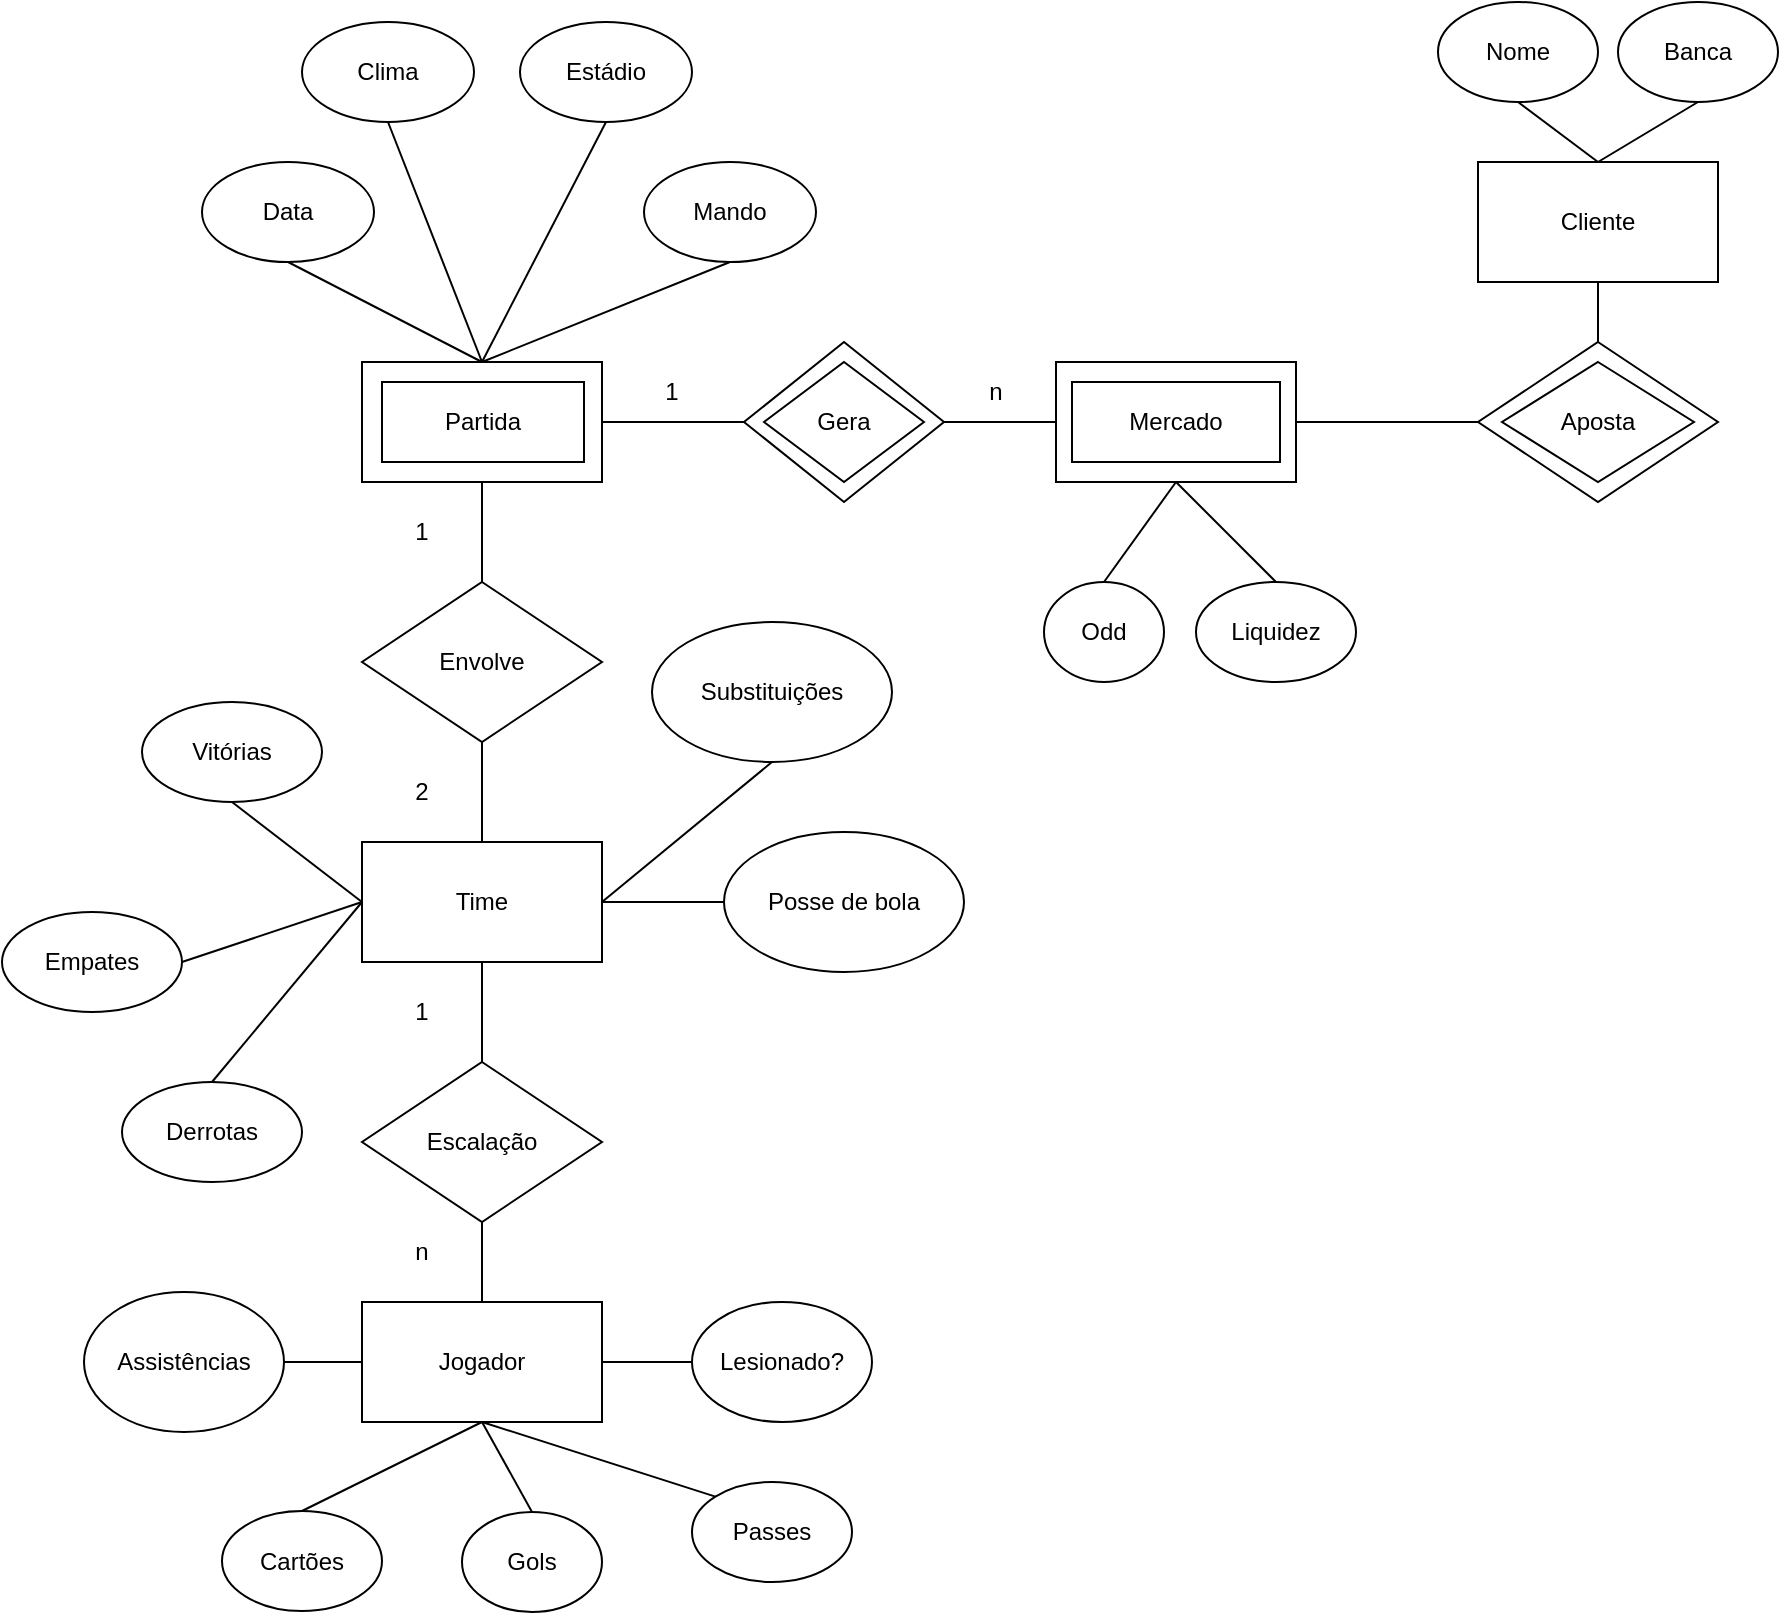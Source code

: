 <mxfile version="26.1.1">
  <diagram name="Página-1" id="2z02JObGARmCuzBnjpS_">
    <mxGraphModel dx="1615" dy="857" grid="1" gridSize="10" guides="1" tooltips="1" connect="1" arrows="1" fold="1" page="1" pageScale="1" pageWidth="827" pageHeight="1169" math="0" shadow="0">
      <root>
        <mxCell id="0" />
        <mxCell id="1" parent="0" />
        <mxCell id="rwZrK6L8QeqbqPTAPKLN-2" value="Mercado" style="rounded=0;whiteSpace=wrap;html=1;" vertex="1" parent="1">
          <mxGeometry x="636" y="230" width="120" height="60" as="geometry" />
        </mxCell>
        <mxCell id="rwZrK6L8QeqbqPTAPKLN-3" value="Partida" style="rounded=0;whiteSpace=wrap;html=1;" vertex="1" parent="1">
          <mxGeometry x="289" y="230" width="120" height="60" as="geometry" />
        </mxCell>
        <mxCell id="rwZrK6L8QeqbqPTAPKLN-4" value="Time" style="rounded=0;whiteSpace=wrap;html=1;" vertex="1" parent="1">
          <mxGeometry x="289" y="470" width="120" height="60" as="geometry" />
        </mxCell>
        <mxCell id="rwZrK6L8QeqbqPTAPKLN-5" value="Jogador" style="rounded=0;whiteSpace=wrap;html=1;" vertex="1" parent="1">
          <mxGeometry x="289" y="700" width="120" height="60" as="geometry" />
        </mxCell>
        <mxCell id="rwZrK6L8QeqbqPTAPKLN-6" value="Cliente" style="rounded=0;whiteSpace=wrap;html=1;" vertex="1" parent="1">
          <mxGeometry x="847" y="130" width="120" height="60" as="geometry" />
        </mxCell>
        <mxCell id="rwZrK6L8QeqbqPTAPKLN-7" value="Escalação" style="rhombus;whiteSpace=wrap;html=1;" vertex="1" parent="1">
          <mxGeometry x="289" y="580" width="120" height="80" as="geometry" />
        </mxCell>
        <mxCell id="rwZrK6L8QeqbqPTAPKLN-8" value="Aposta" style="rhombus;whiteSpace=wrap;html=1;" vertex="1" parent="1">
          <mxGeometry x="847" y="220" width="120" height="80" as="geometry" />
        </mxCell>
        <mxCell id="rwZrK6L8QeqbqPTAPKLN-9" value="" style="endArrow=none;html=1;rounded=0;entryX=0.5;entryY=1;entryDx=0;entryDy=0;exitX=0.5;exitY=0;exitDx=0;exitDy=0;" edge="1" parent="1" source="rwZrK6L8QeqbqPTAPKLN-8" target="rwZrK6L8QeqbqPTAPKLN-6">
          <mxGeometry width="50" height="50" relative="1" as="geometry">
            <mxPoint x="907" y="220" as="sourcePoint" />
            <mxPoint x="897" y="200" as="targetPoint" />
          </mxGeometry>
        </mxCell>
        <mxCell id="rwZrK6L8QeqbqPTAPKLN-10" value="" style="endArrow=none;html=1;rounded=0;entryX=0;entryY=0.5;entryDx=0;entryDy=0;exitX=1;exitY=0.5;exitDx=0;exitDy=0;" edge="1" parent="1" source="rwZrK6L8QeqbqPTAPKLN-2" target="rwZrK6L8QeqbqPTAPKLN-8">
          <mxGeometry width="50" height="50" relative="1" as="geometry">
            <mxPoint x="675" y="350" as="sourcePoint" />
            <mxPoint x="725" y="300" as="targetPoint" />
          </mxGeometry>
        </mxCell>
        <mxCell id="rwZrK6L8QeqbqPTAPKLN-11" value="" style="endArrow=none;html=1;rounded=0;entryX=0.5;entryY=1;entryDx=0;entryDy=0;exitX=0.5;exitY=0;exitDx=0;exitDy=0;" edge="1" parent="1" source="rwZrK6L8QeqbqPTAPKLN-4" target="rwZrK6L8QeqbqPTAPKLN-54">
          <mxGeometry width="50" height="50" relative="1" as="geometry">
            <mxPoint x="479" y="600" as="sourcePoint" />
            <mxPoint x="349" y="440" as="targetPoint" />
          </mxGeometry>
        </mxCell>
        <mxCell id="rwZrK6L8QeqbqPTAPKLN-13" value="" style="endArrow=none;html=1;rounded=0;entryX=0.5;entryY=1;entryDx=0;entryDy=0;exitX=0.5;exitY=0;exitDx=0;exitDy=0;" edge="1" parent="1" source="rwZrK6L8QeqbqPTAPKLN-7" target="rwZrK6L8QeqbqPTAPKLN-4">
          <mxGeometry width="50" height="50" relative="1" as="geometry">
            <mxPoint x="559" y="590" as="sourcePoint" />
            <mxPoint x="609" y="540" as="targetPoint" />
          </mxGeometry>
        </mxCell>
        <mxCell id="rwZrK6L8QeqbqPTAPKLN-14" value="" style="endArrow=none;html=1;rounded=0;entryX=0.5;entryY=1;entryDx=0;entryDy=0;exitX=0.5;exitY=0;exitDx=0;exitDy=0;" edge="1" parent="1" source="rwZrK6L8QeqbqPTAPKLN-5" target="rwZrK6L8QeqbqPTAPKLN-7">
          <mxGeometry width="50" height="50" relative="1" as="geometry">
            <mxPoint x="559" y="590" as="sourcePoint" />
            <mxPoint x="353" y="653" as="targetPoint" />
          </mxGeometry>
        </mxCell>
        <mxCell id="rwZrK6L8QeqbqPTAPKLN-15" value="Odd" style="ellipse;whiteSpace=wrap;html=1;" vertex="1" parent="1">
          <mxGeometry x="630" y="340" width="60" height="50" as="geometry" />
        </mxCell>
        <mxCell id="rwZrK6L8QeqbqPTAPKLN-16" value="Liquidez" style="ellipse;whiteSpace=wrap;html=1;" vertex="1" parent="1">
          <mxGeometry x="706" y="340" width="80" height="50" as="geometry" />
        </mxCell>
        <mxCell id="rwZrK6L8QeqbqPTAPKLN-17" value="" style="endArrow=none;html=1;rounded=0;entryX=0.5;entryY=1;entryDx=0;entryDy=0;exitX=0.5;exitY=0;exitDx=0;exitDy=0;" edge="1" parent="1" source="rwZrK6L8QeqbqPTAPKLN-15" target="rwZrK6L8QeqbqPTAPKLN-2">
          <mxGeometry width="50" height="50" relative="1" as="geometry">
            <mxPoint x="666" y="350" as="sourcePoint" />
            <mxPoint x="716" y="300" as="targetPoint" />
          </mxGeometry>
        </mxCell>
        <mxCell id="rwZrK6L8QeqbqPTAPKLN-18" value="" style="endArrow=none;html=1;rounded=0;entryX=0.5;entryY=1;entryDx=0;entryDy=0;exitX=0.5;exitY=0;exitDx=0;exitDy=0;" edge="1" parent="1" source="rwZrK6L8QeqbqPTAPKLN-16" target="rwZrK6L8QeqbqPTAPKLN-2">
          <mxGeometry width="50" height="50" relative="1" as="geometry">
            <mxPoint x="666" y="350" as="sourcePoint" />
            <mxPoint x="716" y="300" as="targetPoint" />
          </mxGeometry>
        </mxCell>
        <mxCell id="rwZrK6L8QeqbqPTAPKLN-20" value="Cartões" style="ellipse;whiteSpace=wrap;html=1;" vertex="1" parent="1">
          <mxGeometry x="219" y="804.5" width="80" height="50" as="geometry" />
        </mxCell>
        <mxCell id="rwZrK6L8QeqbqPTAPKLN-21" value="Gols" style="ellipse;whiteSpace=wrap;html=1;" vertex="1" parent="1">
          <mxGeometry x="339" y="805" width="70" height="50" as="geometry" />
        </mxCell>
        <mxCell id="rwZrK6L8QeqbqPTAPKLN-22" value="Passes" style="ellipse;whiteSpace=wrap;html=1;" vertex="1" parent="1">
          <mxGeometry x="454" y="790" width="80" height="50" as="geometry" />
        </mxCell>
        <mxCell id="rwZrK6L8QeqbqPTAPKLN-23" value="Lesionado?" style="ellipse;whiteSpace=wrap;html=1;" vertex="1" parent="1">
          <mxGeometry x="454" y="700" width="90" height="60" as="geometry" />
        </mxCell>
        <mxCell id="rwZrK6L8QeqbqPTAPKLN-24" value="" style="endArrow=none;html=1;rounded=0;entryX=0.5;entryY=1;entryDx=0;entryDy=0;exitX=0.5;exitY=0;exitDx=0;exitDy=0;" edge="1" parent="1" source="rwZrK6L8QeqbqPTAPKLN-21" target="rwZrK6L8QeqbqPTAPKLN-5">
          <mxGeometry width="50" height="50" relative="1" as="geometry">
            <mxPoint x="559" y="890" as="sourcePoint" />
            <mxPoint x="609" y="840" as="targetPoint" />
          </mxGeometry>
        </mxCell>
        <mxCell id="rwZrK6L8QeqbqPTAPKLN-25" value="" style="endArrow=none;html=1;rounded=0;entryX=0.5;entryY=1;entryDx=0;entryDy=0;exitX=0.5;exitY=0;exitDx=0;exitDy=0;" edge="1" parent="1" source="rwZrK6L8QeqbqPTAPKLN-20" target="rwZrK6L8QeqbqPTAPKLN-5">
          <mxGeometry width="50" height="50" relative="1" as="geometry">
            <mxPoint x="559" y="890" as="sourcePoint" />
            <mxPoint x="609" y="840" as="targetPoint" />
          </mxGeometry>
        </mxCell>
        <mxCell id="rwZrK6L8QeqbqPTAPKLN-26" value="" style="endArrow=none;html=1;rounded=0;entryX=0;entryY=0.5;entryDx=0;entryDy=0;exitX=1;exitY=0.5;exitDx=0;exitDy=0;" edge="1" parent="1" source="rwZrK6L8QeqbqPTAPKLN-5" target="rwZrK6L8QeqbqPTAPKLN-23">
          <mxGeometry width="50" height="50" relative="1" as="geometry">
            <mxPoint x="559" y="890" as="sourcePoint" />
            <mxPoint x="609" y="840" as="targetPoint" />
          </mxGeometry>
        </mxCell>
        <mxCell id="rwZrK6L8QeqbqPTAPKLN-27" value="" style="endArrow=none;html=1;rounded=0;entryX=0.5;entryY=1;entryDx=0;entryDy=0;exitX=0;exitY=0;exitDx=0;exitDy=0;" edge="1" parent="1" source="rwZrK6L8QeqbqPTAPKLN-22" target="rwZrK6L8QeqbqPTAPKLN-5">
          <mxGeometry width="50" height="50" relative="1" as="geometry">
            <mxPoint x="559" y="890" as="sourcePoint" />
            <mxPoint x="609" y="840" as="targetPoint" />
          </mxGeometry>
        </mxCell>
        <mxCell id="rwZrK6L8QeqbqPTAPKLN-28" value="Nome" style="ellipse;whiteSpace=wrap;html=1;" vertex="1" parent="1">
          <mxGeometry x="827" y="50" width="80" height="50" as="geometry" />
        </mxCell>
        <mxCell id="rwZrK6L8QeqbqPTAPKLN-29" value="Banca" style="ellipse;whiteSpace=wrap;html=1;" vertex="1" parent="1">
          <mxGeometry x="917" y="50" width="80" height="50" as="geometry" />
        </mxCell>
        <mxCell id="rwZrK6L8QeqbqPTAPKLN-30" value="" style="endArrow=none;html=1;rounded=0;entryX=0.5;entryY=1;entryDx=0;entryDy=0;exitX=0.5;exitY=0;exitDx=0;exitDy=0;" edge="1" parent="1" source="rwZrK6L8QeqbqPTAPKLN-6" target="rwZrK6L8QeqbqPTAPKLN-28">
          <mxGeometry width="50" height="50" relative="1" as="geometry">
            <mxPoint x="677" y="350" as="sourcePoint" />
            <mxPoint x="727" y="300" as="targetPoint" />
          </mxGeometry>
        </mxCell>
        <mxCell id="rwZrK6L8QeqbqPTAPKLN-31" value="" style="endArrow=none;html=1;rounded=0;entryX=0.5;entryY=1;entryDx=0;entryDy=0;exitX=0.5;exitY=0;exitDx=0;exitDy=0;" edge="1" parent="1" source="rwZrK6L8QeqbqPTAPKLN-6" target="rwZrK6L8QeqbqPTAPKLN-29">
          <mxGeometry width="50" height="50" relative="1" as="geometry">
            <mxPoint x="677" y="350" as="sourcePoint" />
            <mxPoint x="727" y="300" as="targetPoint" />
          </mxGeometry>
        </mxCell>
        <mxCell id="rwZrK6L8QeqbqPTAPKLN-32" value="Vitórias" style="ellipse;whiteSpace=wrap;html=1;" vertex="1" parent="1">
          <mxGeometry x="179" y="400" width="90" height="50" as="geometry" />
        </mxCell>
        <mxCell id="rwZrK6L8QeqbqPTAPKLN-33" value="Empates" style="ellipse;whiteSpace=wrap;html=1;" vertex="1" parent="1">
          <mxGeometry x="109" y="505" width="90" height="50" as="geometry" />
        </mxCell>
        <mxCell id="rwZrK6L8QeqbqPTAPKLN-34" value="Derrotas" style="ellipse;whiteSpace=wrap;html=1;" vertex="1" parent="1">
          <mxGeometry x="169" y="590" width="90" height="50" as="geometry" />
        </mxCell>
        <mxCell id="rwZrK6L8QeqbqPTAPKLN-35" value="" style="endArrow=none;html=1;rounded=0;entryX=0;entryY=0.5;entryDx=0;entryDy=0;exitX=1;exitY=0.5;exitDx=0;exitDy=0;" edge="1" parent="1" source="rwZrK6L8QeqbqPTAPKLN-33" target="rwZrK6L8QeqbqPTAPKLN-4">
          <mxGeometry width="50" height="50" relative="1" as="geometry">
            <mxPoint x="559" y="620" as="sourcePoint" />
            <mxPoint x="609" y="570" as="targetPoint" />
          </mxGeometry>
        </mxCell>
        <mxCell id="rwZrK6L8QeqbqPTAPKLN-36" value="" style="endArrow=none;html=1;rounded=0;entryX=0.5;entryY=1;entryDx=0;entryDy=0;exitX=0;exitY=0.5;exitDx=0;exitDy=0;" edge="1" parent="1" source="rwZrK6L8QeqbqPTAPKLN-4" target="rwZrK6L8QeqbqPTAPKLN-32">
          <mxGeometry width="50" height="50" relative="1" as="geometry">
            <mxPoint x="559" y="590" as="sourcePoint" />
            <mxPoint x="609" y="540" as="targetPoint" />
          </mxGeometry>
        </mxCell>
        <mxCell id="rwZrK6L8QeqbqPTAPKLN-37" value="" style="endArrow=none;html=1;rounded=0;entryX=0;entryY=0.5;entryDx=0;entryDy=0;exitX=0.5;exitY=0;exitDx=0;exitDy=0;" edge="1" parent="1" source="rwZrK6L8QeqbqPTAPKLN-34" target="rwZrK6L8QeqbqPTAPKLN-4">
          <mxGeometry width="50" height="50" relative="1" as="geometry">
            <mxPoint x="234.0" y="590" as="sourcePoint" />
            <mxPoint x="609" y="570" as="targetPoint" />
          </mxGeometry>
        </mxCell>
        <mxCell id="rwZrK6L8QeqbqPTAPKLN-38" value="Data" style="ellipse;whiteSpace=wrap;html=1;" vertex="1" parent="1">
          <mxGeometry x="209" y="130" width="86" height="50" as="geometry" />
        </mxCell>
        <mxCell id="rwZrK6L8QeqbqPTAPKLN-39" value="Estádio" style="ellipse;whiteSpace=wrap;html=1;" vertex="1" parent="1">
          <mxGeometry x="368" y="60" width="86" height="50" as="geometry" />
        </mxCell>
        <mxCell id="rwZrK6L8QeqbqPTAPKLN-40" value="Mando" style="ellipse;whiteSpace=wrap;html=1;" vertex="1" parent="1">
          <mxGeometry x="430" y="130" width="86" height="50" as="geometry" />
        </mxCell>
        <mxCell id="rwZrK6L8QeqbqPTAPKLN-41" value="Clima" style="ellipse;whiteSpace=wrap;html=1;" vertex="1" parent="1">
          <mxGeometry x="259" y="60" width="86" height="50" as="geometry" />
        </mxCell>
        <mxCell id="rwZrK6L8QeqbqPTAPKLN-42" value="" style="endArrow=none;html=1;rounded=0;entryX=0.5;entryY=1;entryDx=0;entryDy=0;exitX=0.5;exitY=0;exitDx=0;exitDy=0;" edge="1" parent="1" source="rwZrK6L8QeqbqPTAPKLN-3" target="rwZrK6L8QeqbqPTAPKLN-40">
          <mxGeometry width="50" height="50" relative="1" as="geometry">
            <mxPoint x="479" y="240" as="sourcePoint" />
            <mxPoint x="529" y="190" as="targetPoint" />
          </mxGeometry>
        </mxCell>
        <mxCell id="rwZrK6L8QeqbqPTAPKLN-43" value="" style="endArrow=none;html=1;rounded=0;entryX=0.5;entryY=1;entryDx=0;entryDy=0;exitX=0.5;exitY=0;exitDx=0;exitDy=0;" edge="1" parent="1" source="rwZrK6L8QeqbqPTAPKLN-3" target="rwZrK6L8QeqbqPTAPKLN-38">
          <mxGeometry width="50" height="50" relative="1" as="geometry">
            <mxPoint x="479" y="240" as="sourcePoint" />
            <mxPoint x="529" y="190" as="targetPoint" />
          </mxGeometry>
        </mxCell>
        <mxCell id="rwZrK6L8QeqbqPTAPKLN-44" value="" style="endArrow=none;html=1;rounded=0;entryX=0.5;entryY=1;entryDx=0;entryDy=0;exitX=0.5;exitY=0;exitDx=0;exitDy=0;" edge="1" parent="1" source="rwZrK6L8QeqbqPTAPKLN-3" target="rwZrK6L8QeqbqPTAPKLN-39">
          <mxGeometry width="50" height="50" relative="1" as="geometry">
            <mxPoint x="479" y="240" as="sourcePoint" />
            <mxPoint x="529" y="190" as="targetPoint" />
          </mxGeometry>
        </mxCell>
        <mxCell id="rwZrK6L8QeqbqPTAPKLN-45" value="" style="endArrow=none;html=1;rounded=0;entryX=0.5;entryY=1;entryDx=0;entryDy=0;exitX=0.5;exitY=0;exitDx=0;exitDy=0;" edge="1" parent="1" source="rwZrK6L8QeqbqPTAPKLN-3" target="rwZrK6L8QeqbqPTAPKLN-41">
          <mxGeometry width="50" height="50" relative="1" as="geometry">
            <mxPoint x="479" y="240" as="sourcePoint" />
            <mxPoint x="529" y="190" as="targetPoint" />
          </mxGeometry>
        </mxCell>
        <mxCell id="rwZrK6L8QeqbqPTAPKLN-46" value="Gera" style="rhombus;whiteSpace=wrap;html=1;" vertex="1" parent="1">
          <mxGeometry x="480" y="220" width="100" height="80" as="geometry" />
        </mxCell>
        <mxCell id="rwZrK6L8QeqbqPTAPKLN-48" value="" style="endArrow=none;html=1;rounded=0;entryX=0;entryY=0.5;entryDx=0;entryDy=0;exitX=1;exitY=0.5;exitDx=0;exitDy=0;" edge="1" parent="1" source="rwZrK6L8QeqbqPTAPKLN-46" target="rwZrK6L8QeqbqPTAPKLN-2">
          <mxGeometry width="50" height="50" relative="1" as="geometry">
            <mxPoint x="381" y="395" as="sourcePoint" />
            <mxPoint x="431" y="345" as="targetPoint" />
          </mxGeometry>
        </mxCell>
        <mxCell id="rwZrK6L8QeqbqPTAPKLN-49" value="" style="endArrow=none;html=1;rounded=0;entryX=0;entryY=0.5;entryDx=0;entryDy=0;exitX=1;exitY=0.5;exitDx=0;exitDy=0;" edge="1" parent="1" source="rwZrK6L8QeqbqPTAPKLN-3" target="rwZrK6L8QeqbqPTAPKLN-46">
          <mxGeometry width="50" height="50" relative="1" as="geometry">
            <mxPoint x="400" y="390" as="sourcePoint" />
            <mxPoint x="450" y="340" as="targetPoint" />
          </mxGeometry>
        </mxCell>
        <mxCell id="rwZrK6L8QeqbqPTAPKLN-50" value="1" style="text;html=1;align=center;verticalAlign=middle;whiteSpace=wrap;rounded=0;" vertex="1" parent="1">
          <mxGeometry x="414" y="230" width="60" height="30" as="geometry" />
        </mxCell>
        <mxCell id="rwZrK6L8QeqbqPTAPKLN-51" value="n" style="text;html=1;align=center;verticalAlign=middle;whiteSpace=wrap;rounded=0;" vertex="1" parent="1">
          <mxGeometry x="576" y="230" width="60" height="30" as="geometry" />
        </mxCell>
        <mxCell id="rwZrK6L8QeqbqPTAPKLN-52" value="1" style="text;html=1;align=center;verticalAlign=middle;whiteSpace=wrap;rounded=0;" vertex="1" parent="1">
          <mxGeometry x="289" y="540" width="60" height="30" as="geometry" />
        </mxCell>
        <mxCell id="rwZrK6L8QeqbqPTAPKLN-53" value="n" style="text;html=1;align=center;verticalAlign=middle;whiteSpace=wrap;rounded=0;" vertex="1" parent="1">
          <mxGeometry x="289" y="660" width="60" height="30" as="geometry" />
        </mxCell>
        <mxCell id="rwZrK6L8QeqbqPTAPKLN-54" value="Envolve" style="rhombus;whiteSpace=wrap;html=1;" vertex="1" parent="1">
          <mxGeometry x="289" y="340" width="120" height="80" as="geometry" />
        </mxCell>
        <mxCell id="rwZrK6L8QeqbqPTAPKLN-55" value="" style="endArrow=none;html=1;rounded=0;entryX=0.5;entryY=1;entryDx=0;entryDy=0;exitX=0.5;exitY=0;exitDx=0;exitDy=0;" edge="1" parent="1" source="rwZrK6L8QeqbqPTAPKLN-54" target="rwZrK6L8QeqbqPTAPKLN-3">
          <mxGeometry width="50" height="50" relative="1" as="geometry">
            <mxPoint x="380" y="430" as="sourcePoint" />
            <mxPoint x="430" y="380" as="targetPoint" />
          </mxGeometry>
        </mxCell>
        <mxCell id="rwZrK6L8QeqbqPTAPKLN-57" value="1" style="text;html=1;align=center;verticalAlign=middle;whiteSpace=wrap;rounded=0;" vertex="1" parent="1">
          <mxGeometry x="289" y="300" width="60" height="30" as="geometry" />
        </mxCell>
        <mxCell id="rwZrK6L8QeqbqPTAPKLN-58" value="2" style="text;html=1;align=center;verticalAlign=middle;whiteSpace=wrap;rounded=0;" vertex="1" parent="1">
          <mxGeometry x="289" y="430" width="60" height="30" as="geometry" />
        </mxCell>
        <mxCell id="rwZrK6L8QeqbqPTAPKLN-60" value="Posse de bola" style="ellipse;whiteSpace=wrap;html=1;" vertex="1" parent="1">
          <mxGeometry x="470" y="465" width="120" height="70" as="geometry" />
        </mxCell>
        <mxCell id="rwZrK6L8QeqbqPTAPKLN-62" value="" style="endArrow=none;html=1;rounded=0;entryX=0;entryY=0.5;entryDx=0;entryDy=0;exitX=1;exitY=0.5;exitDx=0;exitDy=0;" edge="1" parent="1" source="rwZrK6L8QeqbqPTAPKLN-4" target="rwZrK6L8QeqbqPTAPKLN-60">
          <mxGeometry width="50" height="50" relative="1" as="geometry">
            <mxPoint x="690" y="570" as="sourcePoint" />
            <mxPoint x="740" y="520" as="targetPoint" />
          </mxGeometry>
        </mxCell>
        <mxCell id="rwZrK6L8QeqbqPTAPKLN-63" value="Assistências" style="ellipse;whiteSpace=wrap;html=1;" vertex="1" parent="1">
          <mxGeometry x="150" y="695" width="100" height="70" as="geometry" />
        </mxCell>
        <mxCell id="rwZrK6L8QeqbqPTAPKLN-64" value="" style="endArrow=none;html=1;rounded=0;entryX=0;entryY=0.5;entryDx=0;entryDy=0;exitX=1;exitY=0.5;exitDx=0;exitDy=0;" edge="1" parent="1" source="rwZrK6L8QeqbqPTAPKLN-63" target="rwZrK6L8QeqbqPTAPKLN-5">
          <mxGeometry width="50" height="50" relative="1" as="geometry">
            <mxPoint x="690" y="570" as="sourcePoint" />
            <mxPoint x="740" y="520" as="targetPoint" />
          </mxGeometry>
        </mxCell>
        <mxCell id="rwZrK6L8QeqbqPTAPKLN-65" value="Substituições" style="ellipse;whiteSpace=wrap;html=1;" vertex="1" parent="1">
          <mxGeometry x="434" y="360" width="120" height="70" as="geometry" />
        </mxCell>
        <mxCell id="rwZrK6L8QeqbqPTAPKLN-66" value="" style="endArrow=none;html=1;rounded=0;entryX=0.5;entryY=1;entryDx=0;entryDy=0;exitX=1;exitY=0.5;exitDx=0;exitDy=0;" edge="1" parent="1" source="rwZrK6L8QeqbqPTAPKLN-4" target="rwZrK6L8QeqbqPTAPKLN-65">
          <mxGeometry width="50" height="50" relative="1" as="geometry">
            <mxPoint x="690" y="570" as="sourcePoint" />
            <mxPoint x="740" y="520" as="targetPoint" />
          </mxGeometry>
        </mxCell>
        <mxCell id="rwZrK6L8QeqbqPTAPKLN-68" value="Partida" style="rounded=0;whiteSpace=wrap;html=1;" vertex="1" parent="1">
          <mxGeometry x="299" y="240" width="101" height="40" as="geometry" />
        </mxCell>
        <mxCell id="rwZrK6L8QeqbqPTAPKLN-70" value="Mercado" style="rounded=0;whiteSpace=wrap;html=1;" vertex="1" parent="1">
          <mxGeometry x="644" y="240" width="104" height="40" as="geometry" />
        </mxCell>
        <mxCell id="rwZrK6L8QeqbqPTAPKLN-72" value="Aposta" style="rhombus;whiteSpace=wrap;html=1;" vertex="1" parent="1">
          <mxGeometry x="859" y="230" width="96" height="60" as="geometry" />
        </mxCell>
        <mxCell id="rwZrK6L8QeqbqPTAPKLN-73" value="Gera" style="rhombus;whiteSpace=wrap;html=1;" vertex="1" parent="1">
          <mxGeometry x="490" y="230" width="80" height="60" as="geometry" />
        </mxCell>
      </root>
    </mxGraphModel>
  </diagram>
</mxfile>
